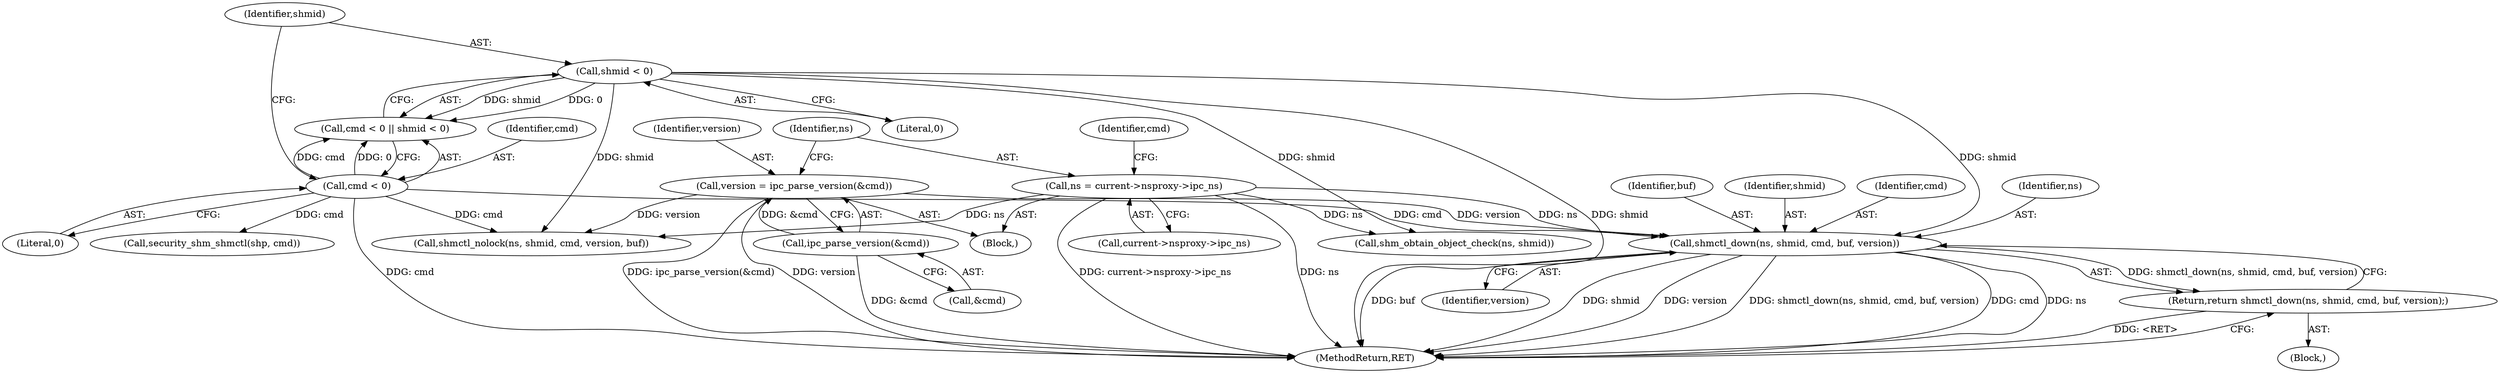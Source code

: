 digraph "0_linux_a399b29dfbaaaf91162b2dc5a5875dd51bbfa2a1@pointer" {
"1000155" [label="(Call,shmctl_down(ns, shmid, cmd, buf, version))"];
"1000131" [label="(Call,ns = current->nsproxy->ipc_ns)"];
"1000120" [label="(Call,shmid < 0)"];
"1000117" [label="(Call,cmd < 0)"];
"1000126" [label="(Call,version = ipc_parse_version(&cmd))"];
"1000128" [label="(Call,ipc_parse_version(&cmd))"];
"1000154" [label="(Return,return shmctl_down(ns, shmid, cmd, buf, version);)"];
"1000133" [label="(Call,current->nsproxy->ipc_ns)"];
"1000116" [label="(Call,cmd < 0 || shmid < 0)"];
"1000156" [label="(Identifier,ns)"];
"1000128" [label="(Call,ipc_parse_version(&cmd))"];
"1000168" [label="(Call,shm_obtain_object_check(ns, shmid))"];
"1000118" [label="(Identifier,cmd)"];
"1000155" [label="(Call,shmctl_down(ns, shmid, cmd, buf, version))"];
"1000119" [label="(Literal,0)"];
"1000159" [label="(Identifier,buf)"];
"1000120" [label="(Call,shmid < 0)"];
"1000140" [label="(Block,)"];
"1000110" [label="(Block,)"];
"1000187" [label="(Call,security_shm_shmctl(shp, cmd))"];
"1000129" [label="(Call,&cmd)"];
"1000157" [label="(Identifier,shmid)"];
"1000127" [label="(Identifier,version)"];
"1000126" [label="(Call,version = ipc_parse_version(&cmd))"];
"1000117" [label="(Call,cmd < 0)"];
"1000146" [label="(Call,shmctl_nolock(ns, shmid, cmd, version, buf))"];
"1000121" [label="(Identifier,shmid)"];
"1000139" [label="(Identifier,cmd)"];
"1000158" [label="(Identifier,cmd)"];
"1000132" [label="(Identifier,ns)"];
"1000154" [label="(Return,return shmctl_down(ns, shmid, cmd, buf, version);)"];
"1000122" [label="(Literal,0)"];
"1000360" [label="(MethodReturn,RET)"];
"1000160" [label="(Identifier,version)"];
"1000131" [label="(Call,ns = current->nsproxy->ipc_ns)"];
"1000155" -> "1000154"  [label="AST: "];
"1000155" -> "1000160"  [label="CFG: "];
"1000156" -> "1000155"  [label="AST: "];
"1000157" -> "1000155"  [label="AST: "];
"1000158" -> "1000155"  [label="AST: "];
"1000159" -> "1000155"  [label="AST: "];
"1000160" -> "1000155"  [label="AST: "];
"1000154" -> "1000155"  [label="CFG: "];
"1000155" -> "1000360"  [label="DDG: buf"];
"1000155" -> "1000360"  [label="DDG: shmid"];
"1000155" -> "1000360"  [label="DDG: version"];
"1000155" -> "1000360"  [label="DDG: shmctl_down(ns, shmid, cmd, buf, version)"];
"1000155" -> "1000360"  [label="DDG: cmd"];
"1000155" -> "1000360"  [label="DDG: ns"];
"1000155" -> "1000154"  [label="DDG: shmctl_down(ns, shmid, cmd, buf, version)"];
"1000131" -> "1000155"  [label="DDG: ns"];
"1000120" -> "1000155"  [label="DDG: shmid"];
"1000117" -> "1000155"  [label="DDG: cmd"];
"1000126" -> "1000155"  [label="DDG: version"];
"1000131" -> "1000110"  [label="AST: "];
"1000131" -> "1000133"  [label="CFG: "];
"1000132" -> "1000131"  [label="AST: "];
"1000133" -> "1000131"  [label="AST: "];
"1000139" -> "1000131"  [label="CFG: "];
"1000131" -> "1000360"  [label="DDG: ns"];
"1000131" -> "1000360"  [label="DDG: current->nsproxy->ipc_ns"];
"1000131" -> "1000146"  [label="DDG: ns"];
"1000131" -> "1000168"  [label="DDG: ns"];
"1000120" -> "1000116"  [label="AST: "];
"1000120" -> "1000122"  [label="CFG: "];
"1000121" -> "1000120"  [label="AST: "];
"1000122" -> "1000120"  [label="AST: "];
"1000116" -> "1000120"  [label="CFG: "];
"1000120" -> "1000360"  [label="DDG: shmid"];
"1000120" -> "1000116"  [label="DDG: shmid"];
"1000120" -> "1000116"  [label="DDG: 0"];
"1000120" -> "1000146"  [label="DDG: shmid"];
"1000120" -> "1000168"  [label="DDG: shmid"];
"1000117" -> "1000116"  [label="AST: "];
"1000117" -> "1000119"  [label="CFG: "];
"1000118" -> "1000117"  [label="AST: "];
"1000119" -> "1000117"  [label="AST: "];
"1000121" -> "1000117"  [label="CFG: "];
"1000116" -> "1000117"  [label="CFG: "];
"1000117" -> "1000360"  [label="DDG: cmd"];
"1000117" -> "1000116"  [label="DDG: cmd"];
"1000117" -> "1000116"  [label="DDG: 0"];
"1000117" -> "1000146"  [label="DDG: cmd"];
"1000117" -> "1000187"  [label="DDG: cmd"];
"1000126" -> "1000110"  [label="AST: "];
"1000126" -> "1000128"  [label="CFG: "];
"1000127" -> "1000126"  [label="AST: "];
"1000128" -> "1000126"  [label="AST: "];
"1000132" -> "1000126"  [label="CFG: "];
"1000126" -> "1000360"  [label="DDG: version"];
"1000126" -> "1000360"  [label="DDG: ipc_parse_version(&cmd)"];
"1000128" -> "1000126"  [label="DDG: &cmd"];
"1000126" -> "1000146"  [label="DDG: version"];
"1000128" -> "1000129"  [label="CFG: "];
"1000129" -> "1000128"  [label="AST: "];
"1000128" -> "1000360"  [label="DDG: &cmd"];
"1000154" -> "1000140"  [label="AST: "];
"1000360" -> "1000154"  [label="CFG: "];
"1000154" -> "1000360"  [label="DDG: <RET>"];
}
